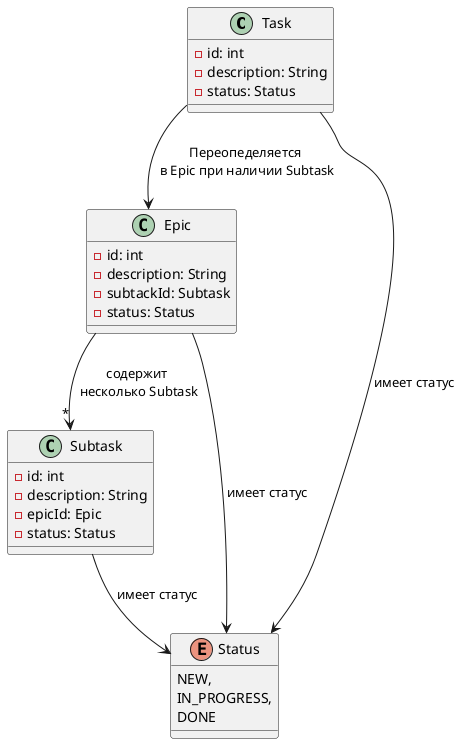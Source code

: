 @startuml
'https://plantuml.com/class-diagram

class Task {
- id: int
- description: String
- status: Status
}

class Epic {
- id: int
- description: String
- subtackId: Subtask
- status: Status
}

class Subtask {
- id: int
- description: String
- epicId: Epic
- status: Status
}

Epic  --> "*" Subtask : содержит \nнесколько Subtask
Task --> Epic : Переопеделяется \nв Epic при наличии Subtask

enum Status {
NEW,
IN_PROGRESS,
DONE
}

Task --> Status : имеет статус
Epic --> Status : имеет статус
Subtask --> Status : имеет статус

@enduml